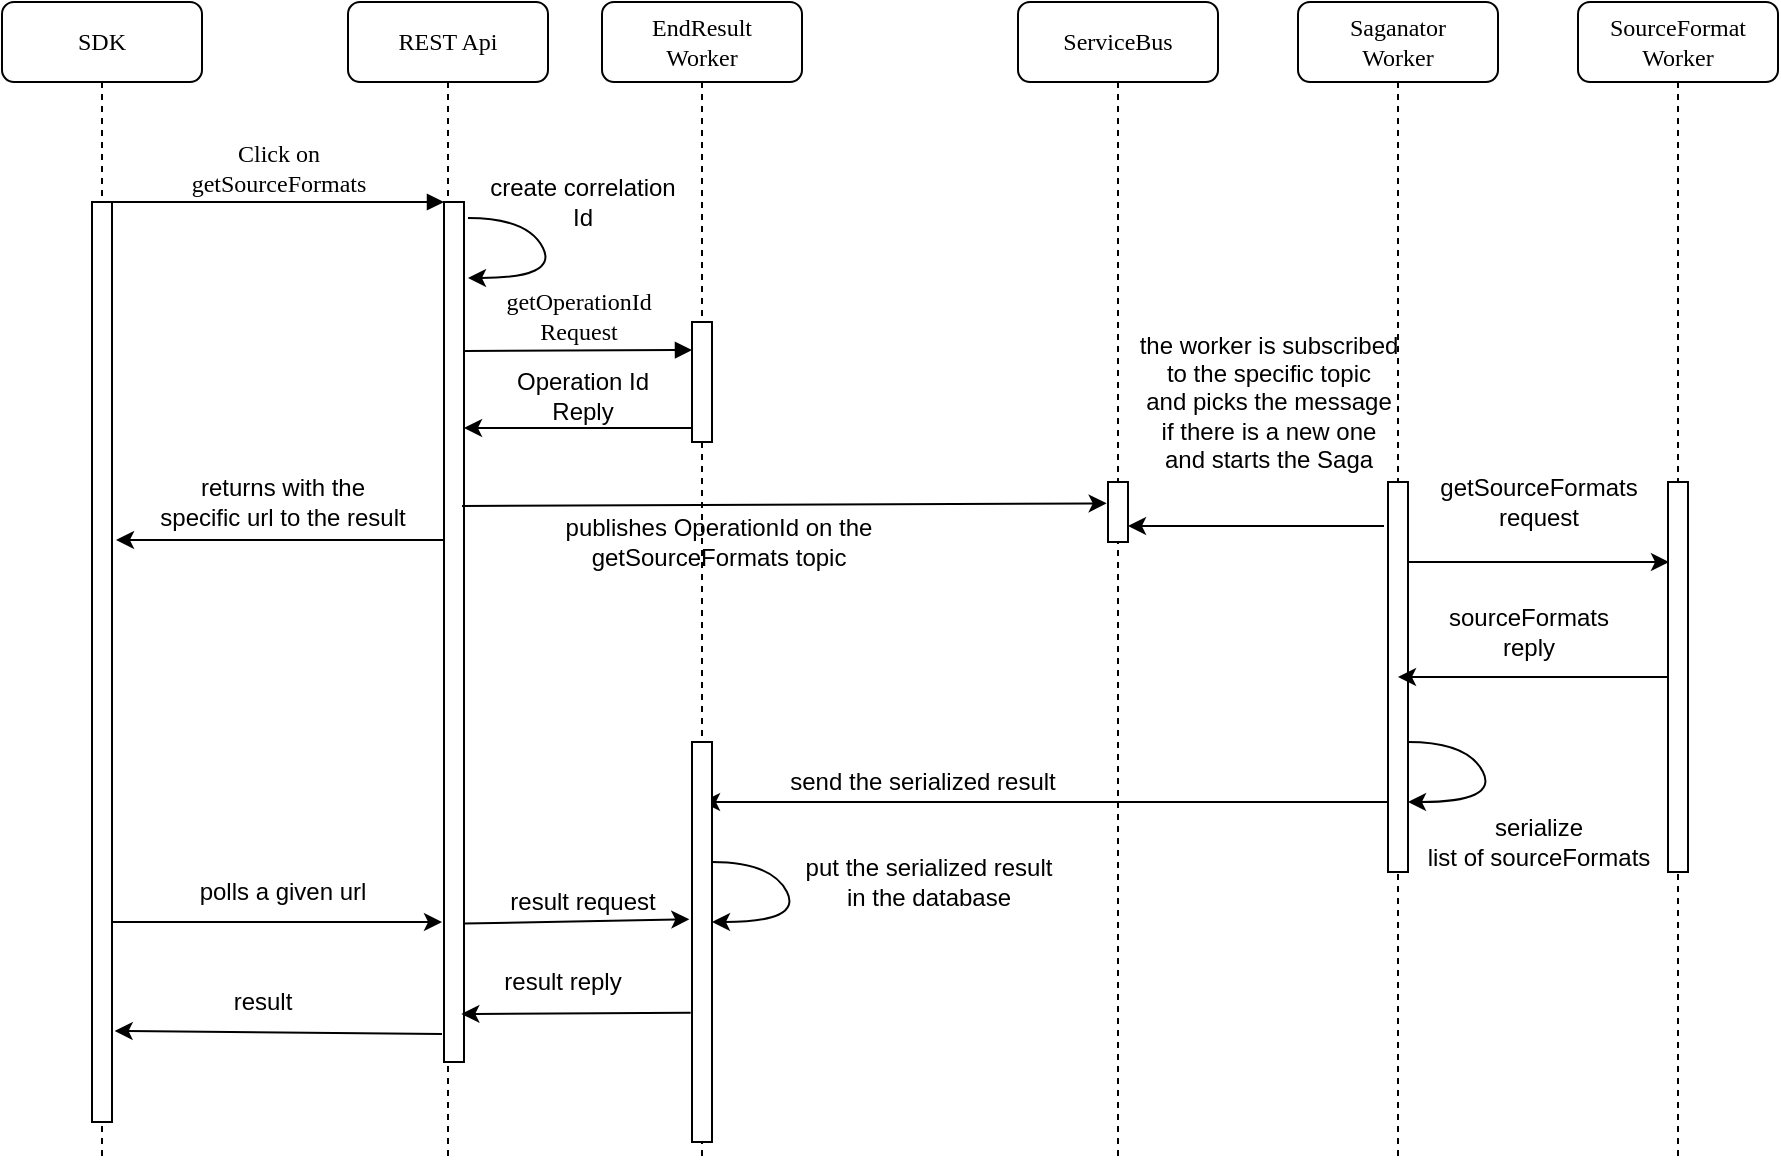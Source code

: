 <mxfile version="14.6.13" type="device"><diagram name="Page-1" id="13e1069c-82ec-6db2-03f1-153e76fe0fe0"><mxGraphModel dx="1245" dy="782" grid="1" gridSize="10" guides="1" tooltips="1" connect="1" arrows="1" fold="1" page="1" pageScale="1" pageWidth="1100" pageHeight="850" background="#ffffff" math="0" shadow="0"><root><mxCell id="0"/><mxCell id="1" parent="0"/><mxCell id="7baba1c4bc27f4b0-2" value="REST Api" style="shape=umlLifeline;perimeter=lifelinePerimeter;whiteSpace=wrap;html=1;container=1;collapsible=0;recursiveResize=0;outlineConnect=0;rounded=1;shadow=0;comic=0;labelBackgroundColor=none;strokeWidth=1;fontFamily=Verdana;fontSize=12;align=center;" parent="1" vertex="1"><mxGeometry x="273" y="80" width="100" height="580" as="geometry"/></mxCell><mxCell id="7baba1c4bc27f4b0-10" value="" style="html=1;points=[];perimeter=orthogonalPerimeter;rounded=0;shadow=0;comic=0;labelBackgroundColor=none;strokeWidth=1;fontFamily=Verdana;fontSize=12;align=center;" parent="7baba1c4bc27f4b0-2" vertex="1"><mxGeometry x="48" y="100" width="10" height="430" as="geometry"/></mxCell><mxCell id="7baba1c4bc27f4b0-3" value="EndResult&lt;br&gt;Worker" style="shape=umlLifeline;perimeter=lifelinePerimeter;whiteSpace=wrap;html=1;container=1;collapsible=0;recursiveResize=0;outlineConnect=0;rounded=1;shadow=0;comic=0;labelBackgroundColor=none;strokeWidth=1;fontFamily=Verdana;fontSize=12;align=center;" parent="1" vertex="1"><mxGeometry x="400" y="80" width="100" height="580" as="geometry"/></mxCell><mxCell id="7baba1c4bc27f4b0-13" value="" style="html=1;points=[];perimeter=orthogonalPerimeter;rounded=0;shadow=0;comic=0;labelBackgroundColor=none;strokeWidth=1;fontFamily=Verdana;fontSize=12;align=center;" parent="7baba1c4bc27f4b0-3" vertex="1"><mxGeometry x="45" y="160" width="10" height="60" as="geometry"/></mxCell><mxCell id="7baba1c4bc27f4b0-4" value="ServiceBus" style="shape=umlLifeline;perimeter=lifelinePerimeter;whiteSpace=wrap;html=1;container=1;collapsible=0;recursiveResize=0;outlineConnect=0;rounded=1;shadow=0;comic=0;labelBackgroundColor=none;strokeWidth=1;fontFamily=Verdana;fontSize=12;align=center;" parent="1" vertex="1"><mxGeometry x="608" y="80" width="100" height="580" as="geometry"/></mxCell><mxCell id="7baba1c4bc27f4b0-5" value="Saganator&lt;br&gt;Worker" style="shape=umlLifeline;perimeter=lifelinePerimeter;whiteSpace=wrap;html=1;container=1;collapsible=0;recursiveResize=0;outlineConnect=0;rounded=1;shadow=0;comic=0;labelBackgroundColor=none;strokeWidth=1;fontFamily=Verdana;fontSize=12;align=center;" parent="1" vertex="1"><mxGeometry x="748" y="80" width="100" height="580" as="geometry"/></mxCell><mxCell id="7baba1c4bc27f4b0-6" value="SourceFormat&lt;br&gt;Worker" style="shape=umlLifeline;perimeter=lifelinePerimeter;whiteSpace=wrap;html=1;container=1;collapsible=0;recursiveResize=0;outlineConnect=0;rounded=1;shadow=0;comic=0;labelBackgroundColor=none;strokeWidth=1;fontFamily=Verdana;fontSize=12;align=center;" parent="1" vertex="1"><mxGeometry x="888" y="80" width="100" height="580" as="geometry"/></mxCell><mxCell id="7baba1c4bc27f4b0-8" value="SDK" style="shape=umlLifeline;perimeter=lifelinePerimeter;whiteSpace=wrap;html=1;container=1;collapsible=0;recursiveResize=0;outlineConnect=0;rounded=1;shadow=0;comic=0;labelBackgroundColor=none;strokeWidth=1;fontFamily=Verdana;fontSize=12;align=center;" parent="1" vertex="1"><mxGeometry x="100" y="80" width="100" height="580" as="geometry"/></mxCell><mxCell id="7JE0I96CduKQaGBNbKI3-8" value="" style="edgeStyle=orthogonalEdgeStyle;rounded=0;orthogonalLoop=1;jettySize=auto;html=1;" parent="7baba1c4bc27f4b0-8" source="7baba1c4bc27f4b0-9" edge="1"><mxGeometry relative="1" as="geometry"><mxPoint x="220" y="460" as="targetPoint"/><Array as="points"><mxPoint x="220" y="460"/></Array></mxGeometry></mxCell><mxCell id="7baba1c4bc27f4b0-9" value="" style="html=1;points=[];perimeter=orthogonalPerimeter;rounded=0;shadow=0;comic=0;labelBackgroundColor=none;strokeWidth=1;fontFamily=Verdana;fontSize=12;align=center;" parent="7baba1c4bc27f4b0-8" vertex="1"><mxGeometry x="45" y="100" width="10" height="460" as="geometry"/></mxCell><mxCell id="7baba1c4bc27f4b0-16" value="" style="html=1;points=[];perimeter=orthogonalPerimeter;rounded=0;shadow=0;comic=0;labelBackgroundColor=none;strokeWidth=1;fontFamily=Verdana;fontSize=12;align=center;" parent="1" vertex="1"><mxGeometry x="653" y="320" width="10" height="30" as="geometry"/></mxCell><mxCell id="Q7OEg1Al7BgSQ0yUdVTL-14" value="" style="edgeStyle=orthogonalEdgeStyle;rounded=0;orthogonalLoop=1;jettySize=auto;html=1;" parent="1" edge="1"><mxGeometry relative="1" as="geometry"><mxPoint x="799" y="360.04" as="sourcePoint"/><mxPoint x="933.5" y="360.04" as="targetPoint"/><Array as="points"><mxPoint x="874" y="360"/><mxPoint x="874" y="360"/></Array></mxGeometry></mxCell><mxCell id="Q7OEg1Al7BgSQ0yUdVTL-27" value="" style="edgeStyle=orthogonalEdgeStyle;rounded=0;orthogonalLoop=1;jettySize=auto;html=1;" parent="1" source="7baba1c4bc27f4b0-19" target="7baba1c4bc27f4b0-3" edge="1"><mxGeometry relative="1" as="geometry"><Array as="points"><mxPoint x="660" y="480"/><mxPoint x="660" y="480"/></Array></mxGeometry></mxCell><mxCell id="7baba1c4bc27f4b0-19" value="" style="html=1;points=[];perimeter=orthogonalPerimeter;rounded=0;shadow=0;comic=0;labelBackgroundColor=none;strokeWidth=1;fontFamily=Verdana;fontSize=12;align=center;" parent="1" vertex="1"><mxGeometry x="793" y="320" width="10" height="195" as="geometry"/></mxCell><mxCell id="7baba1c4bc27f4b0-11" value="Click on &lt;br&gt;getSourceFormats" style="html=1;verticalAlign=bottom;endArrow=block;entryX=0;entryY=0;labelBackgroundColor=none;fontFamily=Verdana;fontSize=12;edgeStyle=elbowEdgeStyle;elbow=vertical;" parent="1" source="7baba1c4bc27f4b0-9" target="7baba1c4bc27f4b0-10" edge="1"><mxGeometry relative="1" as="geometry"><mxPoint x="220" y="190" as="sourcePoint"/></mxGeometry></mxCell><mxCell id="7baba1c4bc27f4b0-14" value="getOperationId&lt;br&gt;Request" style="html=1;verticalAlign=bottom;endArrow=block;entryX=0;entryY=0;labelBackgroundColor=none;fontFamily=Verdana;fontSize=12;edgeStyle=elbowEdgeStyle;elbow=vertical;" parent="1" edge="1"><mxGeometry relative="1" as="geometry"><mxPoint x="331" y="254.476" as="sourcePoint"/><mxPoint x="445" y="254" as="targetPoint"/></mxGeometry></mxCell><mxCell id="Q7OEg1Al7BgSQ0yUdVTL-2" value="" style="endArrow=classic;html=1;exitX=0;exitY=0.19;exitDx=0;exitDy=0;exitPerimeter=0;" parent="1" edge="1"><mxGeometry width="50" height="50" relative="1" as="geometry"><mxPoint x="445" y="293" as="sourcePoint"/><mxPoint x="331" y="293" as="targetPoint"/></mxGeometry></mxCell><mxCell id="Q7OEg1Al7BgSQ0yUdVTL-4" value="" style="endArrow=classic;html=1;entryX=-0.067;entryY=0.356;entryDx=0;entryDy=0;entryPerimeter=0;" parent="1" edge="1" target="7baba1c4bc27f4b0-16"><mxGeometry width="50" height="50" relative="1" as="geometry"><mxPoint x="330" y="332" as="sourcePoint"/><mxPoint x="687.05" y="331.06" as="targetPoint"/></mxGeometry></mxCell><mxCell id="Q7OEg1Al7BgSQ0yUdVTL-5" value="Operation Id&lt;br&gt;Reply" style="text;html=1;align=center;verticalAlign=middle;resizable=0;points=[];autosize=1;strokeColor=none;" parent="1" vertex="1"><mxGeometry x="350" y="262" width="80" height="30" as="geometry"/></mxCell><mxCell id="Q7OEg1Al7BgSQ0yUdVTL-6" value="publishes OperationId on the &lt;br&gt;getSourceFormats topic" style="text;html=1;align=center;verticalAlign=middle;resizable=0;points=[];autosize=1;strokeColor=none;" parent="1" vertex="1"><mxGeometry x="373" y="335" width="170" height="30" as="geometry"/></mxCell><mxCell id="Q7OEg1Al7BgSQ0yUdVTL-7" value="" style="endArrow=classic;html=1;exitX=0;exitY=0.19;exitDx=0;exitDy=0;exitPerimeter=0;" parent="1" edge="1"><mxGeometry width="50" height="50" relative="1" as="geometry"><mxPoint x="321" y="349" as="sourcePoint"/><mxPoint x="157" y="349" as="targetPoint"/></mxGeometry></mxCell><mxCell id="Q7OEg1Al7BgSQ0yUdVTL-8" value="returns with the&lt;br&gt;specific url to the result" style="text;html=1;align=center;verticalAlign=middle;resizable=0;points=[];autosize=1;strokeColor=none;" parent="1" vertex="1"><mxGeometry x="170" y="315" width="140" height="30" as="geometry"/></mxCell><mxCell id="Q7OEg1Al7BgSQ0yUdVTL-9" value="" style="endArrow=classic;html=1;exitX=-0.2;exitY=0.6;exitDx=0;exitDy=0;exitPerimeter=0;" parent="1" edge="1"><mxGeometry width="50" height="50" relative="1" as="geometry"><mxPoint x="791" y="342" as="sourcePoint"/><mxPoint x="663" y="342" as="targetPoint"/></mxGeometry></mxCell><mxCell id="Q7OEg1Al7BgSQ0yUdVTL-10" value="the worker is subscribed&lt;br&gt;to the specific topic&lt;br&gt;and picks the message&lt;br&gt;if there is a new one&lt;br&gt;and starts the Saga" style="text;html=1;align=center;verticalAlign=middle;resizable=0;points=[];autosize=1;strokeColor=none;" parent="1" vertex="1"><mxGeometry x="663" y="240" width="140" height="80" as="geometry"/></mxCell><mxCell id="Q7OEg1Al7BgSQ0yUdVTL-16" value="" style="edgeStyle=orthogonalEdgeStyle;rounded=0;orthogonalLoop=1;jettySize=auto;html=1;" parent="1" source="Q7OEg1Al7BgSQ0yUdVTL-13" target="7baba1c4bc27f4b0-5" edge="1"><mxGeometry relative="1" as="geometry"><Array as="points"><mxPoint x="868" y="418"/><mxPoint x="868" y="418"/></Array></mxGeometry></mxCell><mxCell id="Q7OEg1Al7BgSQ0yUdVTL-13" value="" style="html=1;points=[];perimeter=orthogonalPerimeter;rounded=0;shadow=0;comic=0;labelBackgroundColor=none;strokeWidth=1;fontFamily=Verdana;fontSize=12;align=center;" parent="1" vertex="1"><mxGeometry x="933" y="320" width="10" height="195" as="geometry"/></mxCell><mxCell id="Q7OEg1Al7BgSQ0yUdVTL-15" value="getSourceFormats&lt;br&gt;request" style="text;html=1;align=center;verticalAlign=middle;resizable=0;points=[];autosize=1;strokeColor=none;" parent="1" vertex="1"><mxGeometry x="813" y="315" width="110" height="30" as="geometry"/></mxCell><mxCell id="Q7OEg1Al7BgSQ0yUdVTL-21" value="sourceFormats&lt;br&gt;reply" style="text;html=1;align=center;verticalAlign=middle;resizable=0;points=[];autosize=1;strokeColor=none;" parent="1" vertex="1"><mxGeometry x="813" y="380" width="100" height="30" as="geometry"/></mxCell><mxCell id="Q7OEg1Al7BgSQ0yUdVTL-25" value="" style="curved=1;endArrow=classic;html=1;" parent="1" target="7baba1c4bc27f4b0-19" edge="1"><mxGeometry width="50" height="50" relative="1" as="geometry"><mxPoint x="803" y="450" as="sourcePoint"/><mxPoint x="833" y="500" as="targetPoint"/><Array as="points"><mxPoint x="833" y="450"/><mxPoint x="848" y="480"/></Array></mxGeometry></mxCell><mxCell id="Q7OEg1Al7BgSQ0yUdVTL-26" value="serialize &lt;br&gt;list of sourceFormats" style="text;html=1;align=center;verticalAlign=middle;resizable=0;points=[];autosize=1;strokeColor=none;" parent="1" vertex="1"><mxGeometry x="803" y="485" width="130" height="30" as="geometry"/></mxCell><mxCell id="Q7OEg1Al7BgSQ0yUdVTL-28" value="" style="html=1;points=[];perimeter=orthogonalPerimeter;rounded=0;shadow=0;comic=0;labelBackgroundColor=none;strokeWidth=1;fontFamily=Verdana;fontSize=12;align=center;" parent="1" vertex="1"><mxGeometry x="445" y="450" width="10" height="200" as="geometry"/></mxCell><mxCell id="Q7OEg1Al7BgSQ0yUdVTL-29" value="send the serialized result" style="text;html=1;align=center;verticalAlign=middle;resizable=0;points=[];autosize=1;strokeColor=none;" parent="1" vertex="1"><mxGeometry x="485" y="460" width="150" height="20" as="geometry"/></mxCell><mxCell id="Q7OEg1Al7BgSQ0yUdVTL-30" value="" style="curved=1;endArrow=classic;html=1;" parent="1" edge="1"><mxGeometry width="50" height="50" relative="1" as="geometry"><mxPoint x="455" y="510" as="sourcePoint"/><mxPoint x="455" y="540" as="targetPoint"/><Array as="points"><mxPoint x="485" y="510"/><mxPoint x="500" y="540"/></Array></mxGeometry></mxCell><mxCell id="Q7OEg1Al7BgSQ0yUdVTL-31" value="put the serialized result&lt;br&gt;in the database" style="text;html=1;align=center;verticalAlign=middle;resizable=0;points=[];autosize=1;strokeColor=none;" parent="1" vertex="1"><mxGeometry x="493" y="505" width="140" height="30" as="geometry"/></mxCell><mxCell id="7JE0I96CduKQaGBNbKI3-4" value="" style="curved=1;endArrow=classic;html=1;" parent="1" edge="1"><mxGeometry width="50" height="50" relative="1" as="geometry"><mxPoint x="333" y="188" as="sourcePoint"/><mxPoint x="333" y="218" as="targetPoint"/><Array as="points"><mxPoint x="363" y="188"/><mxPoint x="378" y="218"/></Array></mxGeometry></mxCell><mxCell id="7JE0I96CduKQaGBNbKI3-6" value="create correlation&lt;br&gt;Id" style="text;html=1;align=center;verticalAlign=middle;resizable=0;points=[];autosize=1;strokeColor=none;" parent="1" vertex="1"><mxGeometry x="335" y="165" width="110" height="30" as="geometry"/></mxCell><mxCell id="znk-RW05ztMSffVCQvjw-1" value="polls a given url" style="text;html=1;align=center;verticalAlign=middle;resizable=0;points=[];autosize=1;strokeColor=none;" vertex="1" parent="1"><mxGeometry x="190" y="515" width="100" height="20" as="geometry"/></mxCell><mxCell id="znk-RW05ztMSffVCQvjw-5" value="result request" style="text;html=1;align=center;verticalAlign=middle;resizable=0;points=[];autosize=1;strokeColor=none;" vertex="1" parent="1"><mxGeometry x="345" y="520" width="90" height="20" as="geometry"/></mxCell><mxCell id="znk-RW05ztMSffVCQvjw-6" value="" style="endArrow=classic;html=1;exitX=1;exitY=0.839;exitDx=0;exitDy=0;exitPerimeter=0;entryX=-0.133;entryY=0.443;entryDx=0;entryDy=0;entryPerimeter=0;" edge="1" parent="1" source="7baba1c4bc27f4b0-10" target="Q7OEg1Al7BgSQ0yUdVTL-28"><mxGeometry width="50" height="50" relative="1" as="geometry"><mxPoint x="373" y="565" as="sourcePoint"/><mxPoint x="423" y="515" as="targetPoint"/></mxGeometry></mxCell><mxCell id="znk-RW05ztMSffVCQvjw-7" value="" style="endArrow=classic;html=1;entryX=0.867;entryY=0.893;entryDx=0;entryDy=0;entryPerimeter=0;exitX=-0.067;exitY=0.567;exitDx=0;exitDy=0;exitPerimeter=0;" edge="1" parent="1"><mxGeometry width="50" height="50" relative="1" as="geometry"><mxPoint x="444.33" y="585.4" as="sourcePoint"/><mxPoint x="329.67" y="585.99" as="targetPoint"/></mxGeometry></mxCell><mxCell id="znk-RW05ztMSffVCQvjw-8" value="result reply" style="text;html=1;align=center;verticalAlign=middle;resizable=0;points=[];autosize=1;strokeColor=none;" vertex="1" parent="1"><mxGeometry x="345" y="560" width="70" height="20" as="geometry"/></mxCell><mxCell id="znk-RW05ztMSffVCQvjw-9" value="" style="endArrow=classic;html=1;entryX=1.133;entryY=0.901;entryDx=0;entryDy=0;entryPerimeter=0;" edge="1" parent="1" target="7baba1c4bc27f4b0-9"><mxGeometry width="50" height="50" relative="1" as="geometry"><mxPoint x="320" y="596" as="sourcePoint"/><mxPoint x="200.0" y="595.99" as="targetPoint"/></mxGeometry></mxCell><mxCell id="znk-RW05ztMSffVCQvjw-10" value="result" style="text;html=1;align=center;verticalAlign=middle;resizable=0;points=[];autosize=1;strokeColor=none;" vertex="1" parent="1"><mxGeometry x="210" y="570" width="40" height="20" as="geometry"/></mxCell></root></mxGraphModel></diagram></mxfile>